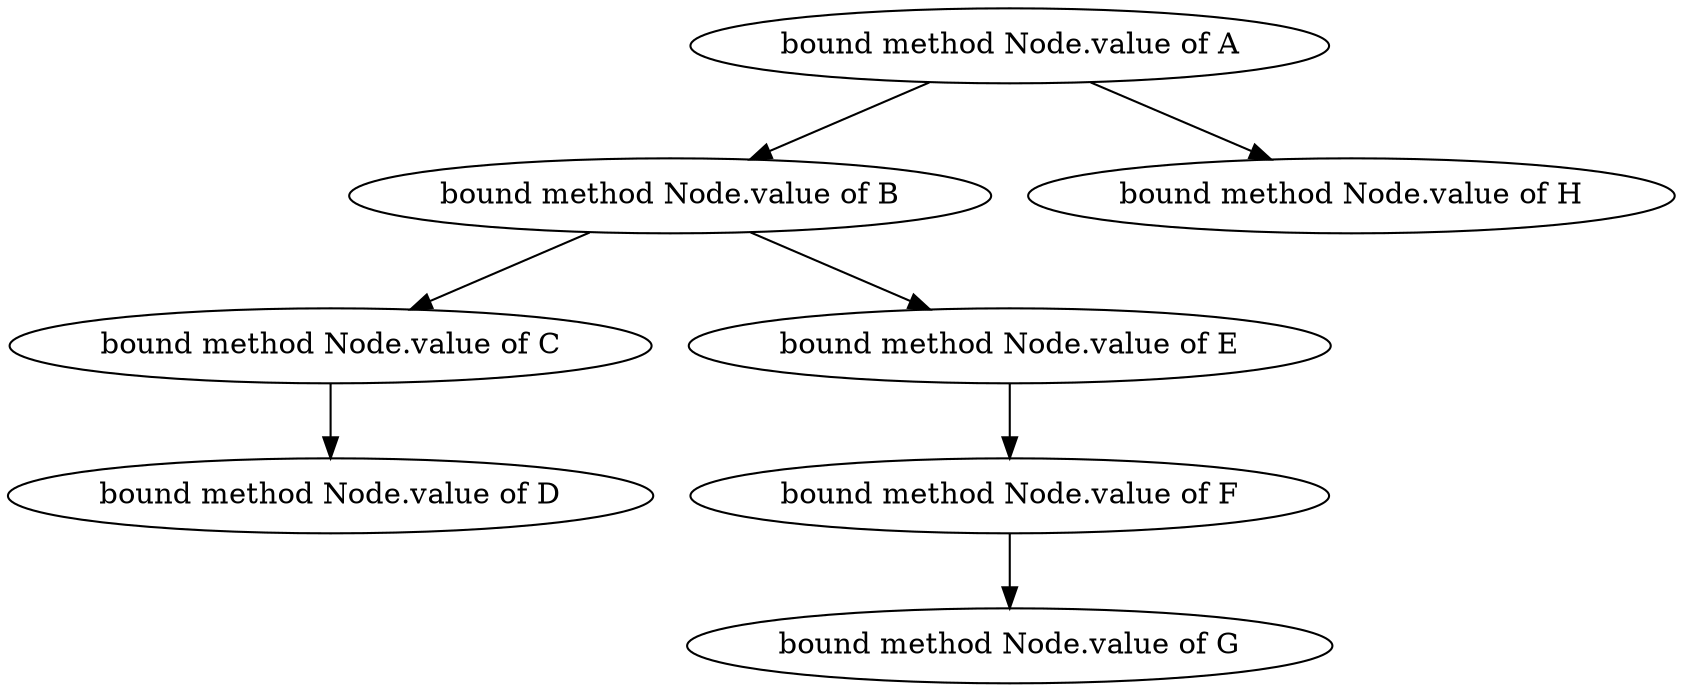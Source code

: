 // Arbre binaire
digraph {
	140368327076496 [label=<bound method Node.value of A>]
	140368327076832 [label=<bound method Node.value of B>]
	140368327076736 [label=<bound method Node.value of C>]
	140368327075632 [label=<bound method Node.value of D>]
	140368327076688 [label=<bound method Node.value of E>]
	140368325092352 [label=<bound method Node.value of F>]
	140368327698656 [label=<bound method Node.value of G>]
	140368328268336 [label=<bound method Node.value of H>]
	140368327076736 -> 140368327075632
	140368327076832 -> 140368327076736
	140368325092352 -> 140368327698656
	140368327076688 -> 140368325092352
	140368327076832 -> 140368327076688
	140368327076496 -> 140368327076832
	140368327076496 -> 140368328268336
}
